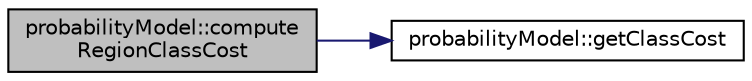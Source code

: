 digraph "probabilityModel::computeRegionClassCost"
{
  edge [fontname="Helvetica",fontsize="10",labelfontname="Helvetica",labelfontsize="10"];
  node [fontname="Helvetica",fontsize="10",shape=record];
  rankdir="LR";
  Node1 [label="probabilityModel::compute\lRegionClassCost",height=0.2,width=0.4,color="black", fillcolor="grey75", style="filled", fontcolor="black"];
  Node1 -> Node2 [color="midnightblue",fontsize="10",style="solid",fontname="Helvetica"];
  Node2 [label="probabilityModel::getClassCost",height=0.2,width=0.4,color="black", fillcolor="white", style="filled",URL="$classprobability_model.html#a6a8786c7364018af1aeca4a4fe59cc5e"];
}
